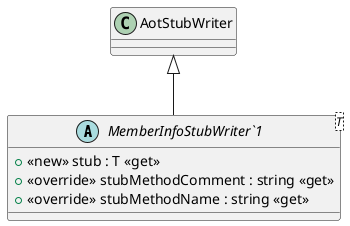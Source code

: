 @startuml
abstract class "MemberInfoStubWriter`1"<T> {
    + <<new>> stub : T <<get>>
    + <<override>> stubMethodComment : string <<get>>
    + <<override>> stubMethodName : string <<get>>
}
AotStubWriter <|-- "MemberInfoStubWriter`1"
@enduml
